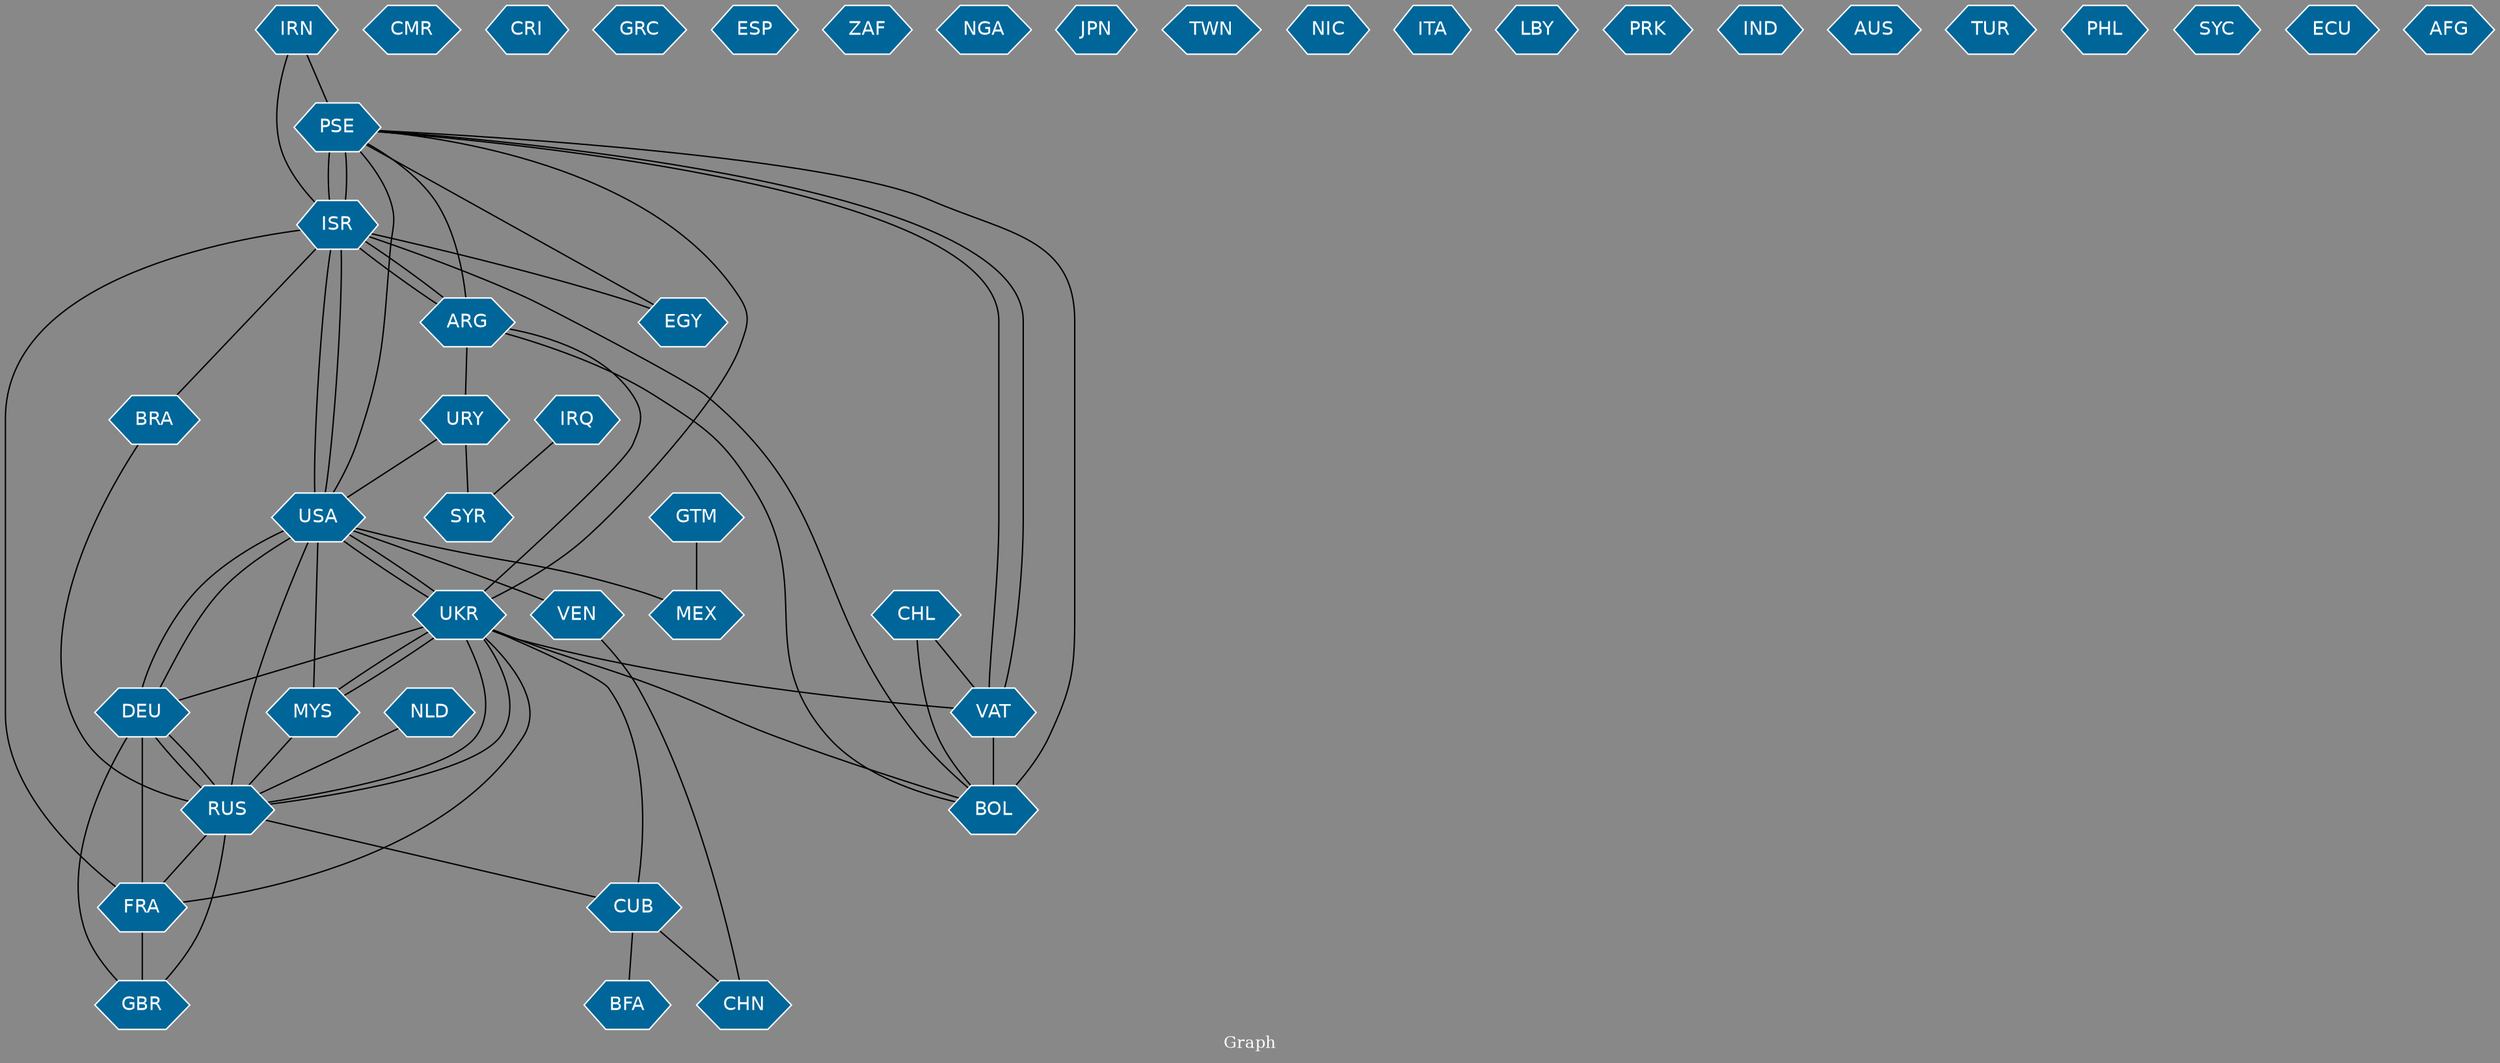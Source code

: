 // Countries together in item graph
graph {
	graph [bgcolor="#888888" fontcolor=white fontsize=12 label="Graph" outputorder=edgesfirst overlap=prism]
	node [color=white fillcolor="#006699" fontcolor=white fontname=Helvetica shape=hexagon style=filled]
	edge [arrowhead=open color=black fontcolor=white fontname=Courier fontsize=12]
		PSE [label=PSE]
		ISR [label=ISR]
		VEN [label=VEN]
		CMR [label=CMR]
		USA [label=USA]
		UKR [label=UKR]
		IRN [label=IRN]
		FRA [label=FRA]
		VAT [label=VAT]
		CHN [label=CHN]
		CRI [label=CRI]
		GRC [label=GRC]
		MYS [label=MYS]
		CHL [label=CHL]
		BOL [label=BOL]
		RUS [label=RUS]
		ESP [label=ESP]
		CUB [label=CUB]
		ZAF [label=ZAF]
		NGA [label=NGA]
		ARG [label=ARG]
		DEU [label=DEU]
		GBR [label=GBR]
		NLD [label=NLD]
		URY [label=URY]
		BRA [label=BRA]
		JPN [label=JPN]
		TWN [label=TWN]
		MEX [label=MEX]
		NIC [label=NIC]
		ITA [label=ITA]
		LBY [label=LBY]
		PRK [label=PRK]
		GTM [label=GTM]
		SYR [label=SYR]
		IND [label=IND]
		AUS [label=AUS]
		TUR [label=TUR]
		EGY [label=EGY]
		IRQ [label=IRQ]
		BFA [label=BFA]
		PHL [label=PHL]
		SYC [label=SYC]
		ECU [label=ECU]
		AFG [label=AFG]
			CUB -- CHN [weight=1]
			USA -- ISR [weight=4]
			DEU -- FRA [weight=2]
			UKR -- DEU [weight=1]
			ISR -- PSE [weight=23]
			UKR -- BOL [weight=1]
			UKR -- RUS [weight=3]
			USA -- MYS [weight=1]
			VAT -- BOL [weight=2]
			FRA -- GBR [weight=1]
			IRQ -- SYR [weight=1]
			RUS -- FRA [weight=2]
			UKR -- FRA [weight=1]
			BRA -- RUS [weight=1]
			URY -- USA [weight=1]
			URY -- SYR [weight=1]
			ARG -- UKR [weight=1]
			PSE -- EGY [weight=2]
			PSE -- USA [weight=1]
			UKR -- PSE [weight=1]
			MYS -- RUS [weight=2]
			ARG -- BOL [weight=1]
			VEN -- CHN [weight=1]
			BOL -- ISR [weight=1]
			DEU -- RUS [weight=1]
			DEU -- GBR [weight=1]
			VAT -- PSE [weight=1]
			USA -- UKR [weight=1]
			USA -- MEX [weight=1]
			NLD -- RUS [weight=1]
			CUB -- BFA [weight=1]
			PSE -- VAT [weight=1]
			ISR -- ARG [weight=2]
			DEU -- USA [weight=1]
			RUS -- DEU [weight=2]
			USA -- RUS [weight=5]
			ISR -- BRA [weight=1]
			USA -- VEN [weight=2]
			RUS -- GBR [weight=1]
			PSE -- ISR [weight=22]
			UKR -- VAT [weight=1]
			ARG -- ISR [weight=1]
			ISR -- USA [weight=2]
			CUB -- UKR [weight=1]
			UKR -- USA [weight=1]
			CHL -- BOL [weight=1]
			PSE -- ARG [weight=2]
			FRA -- ISR [weight=1]
			RUS -- UKR [weight=1]
			PSE -- BOL [weight=3]
			MYS -- UKR [weight=1]
			ARG -- URY [weight=1]
			IRN -- PSE [weight=1]
			IRN -- ISR [weight=1]
			ISR -- EGY [weight=1]
			CHL -- VAT [weight=1]
			USA -- DEU [weight=1]
			RUS -- CUB [weight=1]
			UKR -- MYS [weight=1]
			GTM -- MEX [weight=1]
}